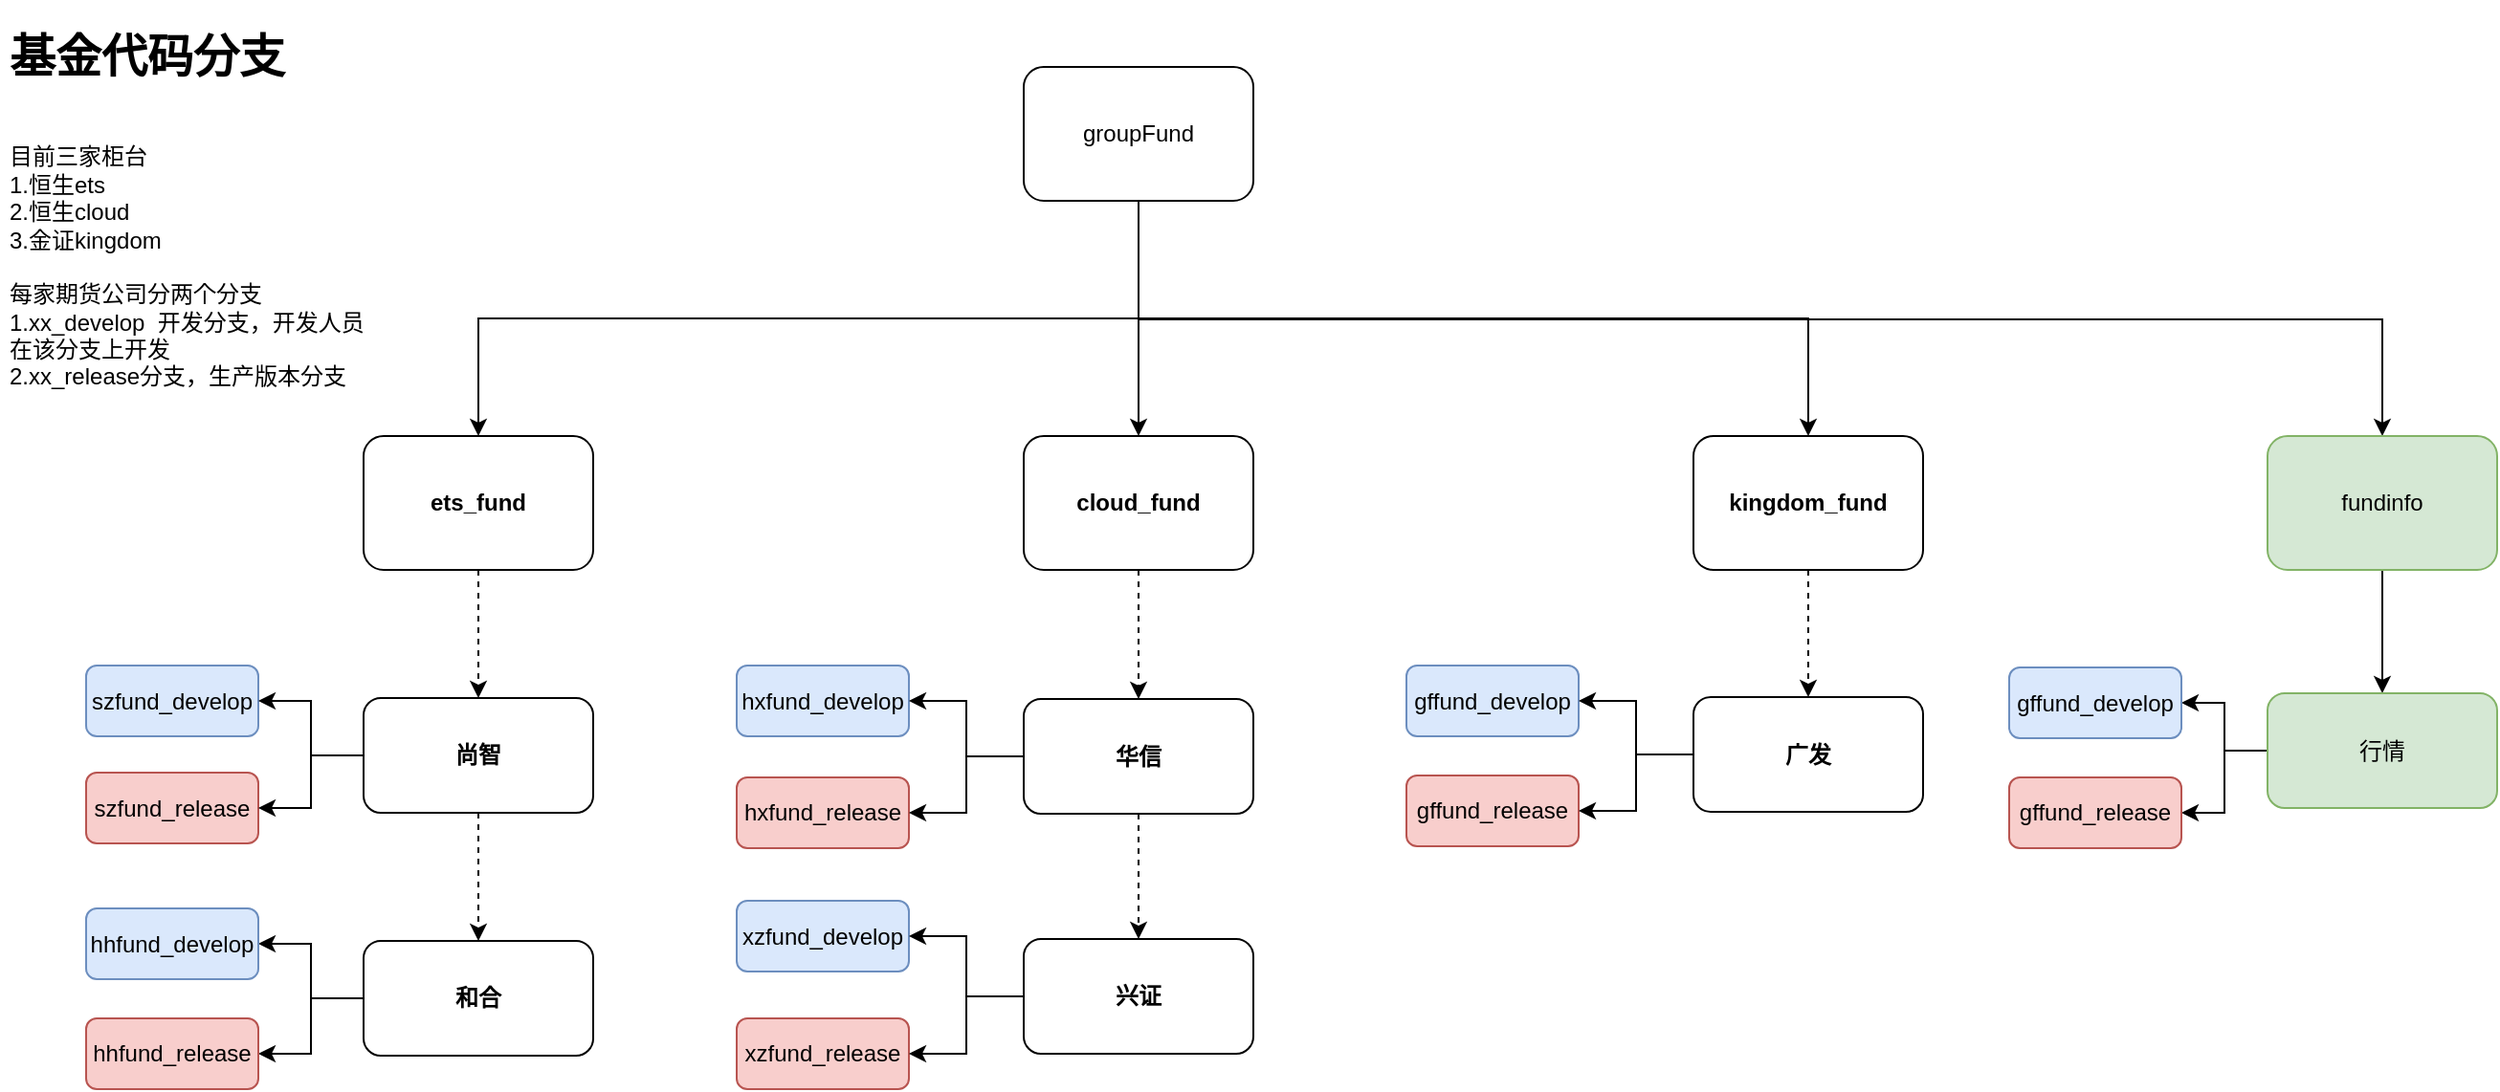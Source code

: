 <mxfile version="12.2.6" type="github" pages="1">
  <diagram id="bGpI3JKIUPhiKCbYNTpG" name="Page-1">
    <mxGraphModel dx="1422" dy="762" grid="1" gridSize="10" guides="1" tooltips="1" connect="1" arrows="1" fold="1" page="1" pageScale="1" pageWidth="3300" pageHeight="4681" math="0" shadow="0">
      <root>
        <mxCell id="0"/>
        <mxCell id="1" parent="0"/>
        <mxCell id="z22MFKtNenLAoitEVp-j-21" style="rounded=0;orthogonalLoop=1;jettySize=auto;html=1;edgeStyle=elbowEdgeStyle;elbow=vertical;" edge="1" parent="1" source="z22MFKtNenLAoitEVp-j-1" target="z22MFKtNenLAoitEVp-j-3">
          <mxGeometry relative="1" as="geometry"/>
        </mxCell>
        <mxCell id="z22MFKtNenLAoitEVp-j-22" style="edgeStyle=elbowEdgeStyle;rounded=0;orthogonalLoop=1;jettySize=auto;elbow=vertical;html=1;" edge="1" parent="1" source="z22MFKtNenLAoitEVp-j-1" target="z22MFKtNenLAoitEVp-j-6">
          <mxGeometry relative="1" as="geometry"/>
        </mxCell>
        <mxCell id="z22MFKtNenLAoitEVp-j-23" style="edgeStyle=elbowEdgeStyle;rounded=0;orthogonalLoop=1;jettySize=auto;elbow=vertical;html=1;" edge="1" parent="1" source="z22MFKtNenLAoitEVp-j-1" target="z22MFKtNenLAoitEVp-j-8">
          <mxGeometry relative="1" as="geometry"/>
        </mxCell>
        <mxCell id="z22MFKtNenLAoitEVp-j-24" style="edgeStyle=elbowEdgeStyle;rounded=0;orthogonalLoop=1;jettySize=auto;elbow=vertical;html=1;" edge="1" parent="1" source="z22MFKtNenLAoitEVp-j-1" target="z22MFKtNenLAoitEVp-j-11">
          <mxGeometry relative="1" as="geometry">
            <Array as="points">
              <mxPoint x="1120" y="282"/>
            </Array>
          </mxGeometry>
        </mxCell>
        <mxCell id="z22MFKtNenLAoitEVp-j-1" value="groupFund" style="rounded=1;whiteSpace=wrap;html=1;" vertex="1" parent="1">
          <mxGeometry x="750" y="150" width="120" height="70" as="geometry"/>
        </mxCell>
        <mxCell id="z22MFKtNenLAoitEVp-j-54" style="edgeStyle=elbowEdgeStyle;rounded=0;orthogonalLoop=1;jettySize=auto;html=1;entryX=0.5;entryY=0;entryDx=0;entryDy=0;dashed=1;" edge="1" parent="1" source="z22MFKtNenLAoitEVp-j-3" target="z22MFKtNenLAoitEVp-j-47">
          <mxGeometry relative="1" as="geometry"/>
        </mxCell>
        <mxCell id="z22MFKtNenLAoitEVp-j-3" value="ets_fund" style="rounded=1;whiteSpace=wrap;html=1;fontStyle=1" vertex="1" parent="1">
          <mxGeometry x="405" y="343" width="120" height="70" as="geometry"/>
        </mxCell>
        <mxCell id="z22MFKtNenLAoitEVp-j-68" style="edgeStyle=elbowEdgeStyle;rounded=0;orthogonalLoop=1;jettySize=auto;html=1;dashed=1;" edge="1" parent="1" source="z22MFKtNenLAoitEVp-j-6" target="z22MFKtNenLAoitEVp-j-61">
          <mxGeometry relative="1" as="geometry"/>
        </mxCell>
        <mxCell id="z22MFKtNenLAoitEVp-j-6" value="cloud_fund" style="rounded=1;whiteSpace=wrap;html=1;fontStyle=1" vertex="1" parent="1">
          <mxGeometry x="750" y="343" width="120" height="70" as="geometry"/>
        </mxCell>
        <mxCell id="z22MFKtNenLAoitEVp-j-73" style="edgeStyle=elbowEdgeStyle;rounded=0;orthogonalLoop=1;jettySize=auto;html=1;dashed=1;" edge="1" parent="1" source="z22MFKtNenLAoitEVp-j-8" target="z22MFKtNenLAoitEVp-j-70">
          <mxGeometry relative="1" as="geometry"/>
        </mxCell>
        <mxCell id="z22MFKtNenLAoitEVp-j-8" value="kingdom_fund" style="rounded=1;whiteSpace=wrap;html=1;fontStyle=1" vertex="1" parent="1">
          <mxGeometry x="1100" y="343" width="120" height="70" as="geometry"/>
        </mxCell>
        <mxCell id="z22MFKtNenLAoitEVp-j-26" style="edgeStyle=elbowEdgeStyle;rounded=0;orthogonalLoop=1;jettySize=auto;elbow=vertical;html=1;" edge="1" parent="1" source="z22MFKtNenLAoitEVp-j-11" target="z22MFKtNenLAoitEVp-j-25">
          <mxGeometry relative="1" as="geometry"/>
        </mxCell>
        <mxCell id="z22MFKtNenLAoitEVp-j-11" value="fundinfo" style="rounded=1;whiteSpace=wrap;html=1;fillColor=#d5e8d4;strokeColor=#82b366;" vertex="1" parent="1">
          <mxGeometry x="1400" y="343" width="120" height="70" as="geometry"/>
        </mxCell>
        <mxCell id="z22MFKtNenLAoitEVp-j-76" style="edgeStyle=elbowEdgeStyle;rounded=0;orthogonalLoop=1;jettySize=auto;html=1;entryX=1;entryY=0.5;entryDx=0;entryDy=0;" edge="1" parent="1" source="z22MFKtNenLAoitEVp-j-25" target="z22MFKtNenLAoitEVp-j-74">
          <mxGeometry relative="1" as="geometry"/>
        </mxCell>
        <mxCell id="z22MFKtNenLAoitEVp-j-77" style="edgeStyle=elbowEdgeStyle;rounded=0;orthogonalLoop=1;jettySize=auto;html=1;entryX=1;entryY=0.5;entryDx=0;entryDy=0;" edge="1" parent="1" source="z22MFKtNenLAoitEVp-j-25" target="z22MFKtNenLAoitEVp-j-75">
          <mxGeometry relative="1" as="geometry"/>
        </mxCell>
        <mxCell id="z22MFKtNenLAoitEVp-j-25" value="行情" style="rounded=1;whiteSpace=wrap;html=1;strokeColor=#82b366;fillColor=#d5e8d4;" vertex="1" parent="1">
          <mxGeometry x="1400" y="477.5" width="120" height="60" as="geometry"/>
        </mxCell>
        <mxCell id="z22MFKtNenLAoitEVp-j-27" value="szfund_develop" style="rounded=1;whiteSpace=wrap;html=1;strokeColor=#6c8ebf;fillColor=#dae8fc;" vertex="1" parent="1">
          <mxGeometry x="260" y="463" width="90" height="37" as="geometry"/>
        </mxCell>
        <mxCell id="z22MFKtNenLAoitEVp-j-28" value="szfund_release" style="rounded=1;whiteSpace=wrap;html=1;strokeColor=#b85450;fillColor=#f8cecc;" vertex="1" parent="1">
          <mxGeometry x="260" y="519" width="90" height="37" as="geometry"/>
        </mxCell>
        <mxCell id="z22MFKtNenLAoitEVp-j-35" value="hxfund_develop" style="rounded=1;whiteSpace=wrap;html=1;strokeColor=#6c8ebf;fillColor=#dae8fc;" vertex="1" parent="1">
          <mxGeometry x="600" y="463" width="90" height="37" as="geometry"/>
        </mxCell>
        <mxCell id="z22MFKtNenLAoitEVp-j-36" value="hxfund_release" style="rounded=1;whiteSpace=wrap;html=1;strokeColor=#b85450;fillColor=#f8cecc;" vertex="1" parent="1">
          <mxGeometry x="600" y="521.5" width="90" height="37" as="geometry"/>
        </mxCell>
        <mxCell id="z22MFKtNenLAoitEVp-j-37" value="xzfund_develop" style="rounded=1;whiteSpace=wrap;html=1;strokeColor=#6c8ebf;fillColor=#dae8fc;" vertex="1" parent="1">
          <mxGeometry x="600" y="586" width="90" height="37" as="geometry"/>
        </mxCell>
        <mxCell id="z22MFKtNenLAoitEVp-j-38" value="xzfund_release" style="rounded=1;whiteSpace=wrap;html=1;strokeColor=#b85450;fillColor=#f8cecc;" vertex="1" parent="1">
          <mxGeometry x="600" y="647.5" width="90" height="37" as="geometry"/>
        </mxCell>
        <mxCell id="z22MFKtNenLAoitEVp-j-43" value="gffund_develop" style="rounded=1;whiteSpace=wrap;html=1;strokeColor=#6c8ebf;fillColor=#dae8fc;" vertex="1" parent="1">
          <mxGeometry x="950" y="463" width="90" height="37" as="geometry"/>
        </mxCell>
        <mxCell id="z22MFKtNenLAoitEVp-j-44" value="gffund_release" style="rounded=1;whiteSpace=wrap;html=1;strokeColor=#b85450;fillColor=#f8cecc;" vertex="1" parent="1">
          <mxGeometry x="950" y="520.5" width="90" height="37" as="geometry"/>
        </mxCell>
        <mxCell id="z22MFKtNenLAoitEVp-j-52" style="edgeStyle=elbowEdgeStyle;rounded=0;orthogonalLoop=1;jettySize=auto;html=1;" edge="1" parent="1" source="z22MFKtNenLAoitEVp-j-47" target="z22MFKtNenLAoitEVp-j-27">
          <mxGeometry relative="1" as="geometry"/>
        </mxCell>
        <mxCell id="z22MFKtNenLAoitEVp-j-53" style="edgeStyle=elbowEdgeStyle;rounded=0;orthogonalLoop=1;jettySize=auto;html=1;entryX=1;entryY=0.5;entryDx=0;entryDy=0;" edge="1" parent="1" source="z22MFKtNenLAoitEVp-j-47" target="z22MFKtNenLAoitEVp-j-28">
          <mxGeometry relative="1" as="geometry"/>
        </mxCell>
        <mxCell id="z22MFKtNenLAoitEVp-j-56" value="" style="edgeStyle=elbowEdgeStyle;rounded=0;orthogonalLoop=1;jettySize=auto;html=1;dashed=1;" edge="1" parent="1" source="z22MFKtNenLAoitEVp-j-47" target="z22MFKtNenLAoitEVp-j-55">
          <mxGeometry relative="1" as="geometry"/>
        </mxCell>
        <mxCell id="z22MFKtNenLAoitEVp-j-47" value="尚智" style="rounded=1;whiteSpace=wrap;html=1;strokeColor=#000000;fontStyle=1" vertex="1" parent="1">
          <mxGeometry x="405" y="480" width="120" height="60" as="geometry"/>
        </mxCell>
        <mxCell id="z22MFKtNenLAoitEVp-j-59" style="edgeStyle=elbowEdgeStyle;rounded=0;orthogonalLoop=1;jettySize=auto;html=1;entryX=1;entryY=0.5;entryDx=0;entryDy=0;" edge="1" parent="1" source="z22MFKtNenLAoitEVp-j-55" target="z22MFKtNenLAoitEVp-j-57">
          <mxGeometry relative="1" as="geometry"/>
        </mxCell>
        <mxCell id="z22MFKtNenLAoitEVp-j-60" style="edgeStyle=elbowEdgeStyle;rounded=0;orthogonalLoop=1;jettySize=auto;html=1;entryX=1;entryY=0.5;entryDx=0;entryDy=0;" edge="1" parent="1" source="z22MFKtNenLAoitEVp-j-55" target="z22MFKtNenLAoitEVp-j-58">
          <mxGeometry relative="1" as="geometry"/>
        </mxCell>
        <mxCell id="z22MFKtNenLAoitEVp-j-55" value="和合" style="rounded=1;whiteSpace=wrap;html=1;strokeColor=#000000;fontStyle=1" vertex="1" parent="1">
          <mxGeometry x="405" y="607" width="120" height="60" as="geometry"/>
        </mxCell>
        <mxCell id="z22MFKtNenLAoitEVp-j-57" value="hhfund_develop" style="rounded=1;whiteSpace=wrap;html=1;strokeColor=#6c8ebf;fillColor=#dae8fc;" vertex="1" parent="1">
          <mxGeometry x="260" y="590" width="90" height="37" as="geometry"/>
        </mxCell>
        <mxCell id="z22MFKtNenLAoitEVp-j-58" value="hhfund_release" style="rounded=1;whiteSpace=wrap;html=1;strokeColor=#b85450;fillColor=#f8cecc;" vertex="1" parent="1">
          <mxGeometry x="260" y="647.5" width="90" height="37" as="geometry"/>
        </mxCell>
        <mxCell id="z22MFKtNenLAoitEVp-j-63" style="edgeStyle=elbowEdgeStyle;rounded=0;orthogonalLoop=1;jettySize=auto;html=1;entryX=1;entryY=0.5;entryDx=0;entryDy=0;" edge="1" parent="1" source="z22MFKtNenLAoitEVp-j-61" target="z22MFKtNenLAoitEVp-j-35">
          <mxGeometry relative="1" as="geometry"/>
        </mxCell>
        <mxCell id="z22MFKtNenLAoitEVp-j-64" style="edgeStyle=elbowEdgeStyle;rounded=0;orthogonalLoop=1;jettySize=auto;html=1;entryX=1;entryY=0.5;entryDx=0;entryDy=0;" edge="1" parent="1" source="z22MFKtNenLAoitEVp-j-61" target="z22MFKtNenLAoitEVp-j-36">
          <mxGeometry relative="1" as="geometry"/>
        </mxCell>
        <mxCell id="z22MFKtNenLAoitEVp-j-69" style="edgeStyle=elbowEdgeStyle;rounded=0;orthogonalLoop=1;jettySize=auto;html=1;dashed=1;" edge="1" parent="1" source="z22MFKtNenLAoitEVp-j-61" target="z22MFKtNenLAoitEVp-j-62">
          <mxGeometry relative="1" as="geometry"/>
        </mxCell>
        <mxCell id="z22MFKtNenLAoitEVp-j-61" value="华信" style="rounded=1;whiteSpace=wrap;html=1;strokeColor=#000000;fontStyle=1" vertex="1" parent="1">
          <mxGeometry x="750" y="480.5" width="120" height="60" as="geometry"/>
        </mxCell>
        <mxCell id="z22MFKtNenLAoitEVp-j-65" style="edgeStyle=elbowEdgeStyle;rounded=0;orthogonalLoop=1;jettySize=auto;html=1;" edge="1" parent="1" source="z22MFKtNenLAoitEVp-j-62" target="z22MFKtNenLAoitEVp-j-37">
          <mxGeometry relative="1" as="geometry"/>
        </mxCell>
        <mxCell id="z22MFKtNenLAoitEVp-j-67" style="edgeStyle=elbowEdgeStyle;rounded=0;orthogonalLoop=1;jettySize=auto;html=1;entryX=1;entryY=0.5;entryDx=0;entryDy=0;" edge="1" parent="1" source="z22MFKtNenLAoitEVp-j-62" target="z22MFKtNenLAoitEVp-j-38">
          <mxGeometry relative="1" as="geometry"/>
        </mxCell>
        <mxCell id="z22MFKtNenLAoitEVp-j-62" value="兴证" style="rounded=1;whiteSpace=wrap;html=1;strokeColor=#000000;fontStyle=1" vertex="1" parent="1">
          <mxGeometry x="750" y="606" width="120" height="60" as="geometry"/>
        </mxCell>
        <mxCell id="z22MFKtNenLAoitEVp-j-71" style="edgeStyle=elbowEdgeStyle;rounded=0;orthogonalLoop=1;jettySize=auto;html=1;" edge="1" parent="1" source="z22MFKtNenLAoitEVp-j-70" target="z22MFKtNenLAoitEVp-j-43">
          <mxGeometry relative="1" as="geometry"/>
        </mxCell>
        <mxCell id="z22MFKtNenLAoitEVp-j-72" style="edgeStyle=elbowEdgeStyle;rounded=0;orthogonalLoop=1;jettySize=auto;html=1;" edge="1" parent="1" source="z22MFKtNenLAoitEVp-j-70" target="z22MFKtNenLAoitEVp-j-44">
          <mxGeometry relative="1" as="geometry"/>
        </mxCell>
        <mxCell id="z22MFKtNenLAoitEVp-j-70" value="广发" style="rounded=1;whiteSpace=wrap;html=1;strokeColor=#000000;fontStyle=1" vertex="1" parent="1">
          <mxGeometry x="1100" y="479.5" width="120" height="60" as="geometry"/>
        </mxCell>
        <mxCell id="z22MFKtNenLAoitEVp-j-74" value="gffund_develop" style="rounded=1;whiteSpace=wrap;html=1;strokeColor=#6c8ebf;fillColor=#dae8fc;" vertex="1" parent="1">
          <mxGeometry x="1265" y="464" width="90" height="37" as="geometry"/>
        </mxCell>
        <mxCell id="z22MFKtNenLAoitEVp-j-75" value="gffund_release" style="rounded=1;whiteSpace=wrap;html=1;strokeColor=#b85450;fillColor=#f8cecc;" vertex="1" parent="1">
          <mxGeometry x="1265" y="521.5" width="90" height="37" as="geometry"/>
        </mxCell>
        <mxCell id="z22MFKtNenLAoitEVp-j-78" value="&lt;h1&gt;基金代码分支&lt;/h1&gt;&lt;div&gt;&lt;br&gt;&lt;/div&gt;&lt;div&gt;目前三家柜台&lt;/div&gt;&lt;div&gt;1.恒生ets&lt;/div&gt;&lt;div&gt;2.恒生cloud&lt;/div&gt;&lt;div&gt;3.金证kingdom&lt;/div&gt;&lt;div&gt;&lt;br&gt;&lt;/div&gt;&lt;div&gt;每家期货公司分两个分支&lt;/div&gt;&lt;div&gt;1.xx_develop&amp;nbsp; 开发分支，开发人员在该分支上开发&lt;/div&gt;&lt;div&gt;2.xx_release分支，生产版本分支&lt;/div&gt;" style="text;html=1;strokeColor=none;fillColor=none;spacing=5;spacingTop=-20;whiteSpace=wrap;overflow=hidden;rounded=0;" vertex="1" parent="1">
          <mxGeometry x="215" y="125" width="205" height="205" as="geometry"/>
        </mxCell>
      </root>
    </mxGraphModel>
  </diagram>
</mxfile>
